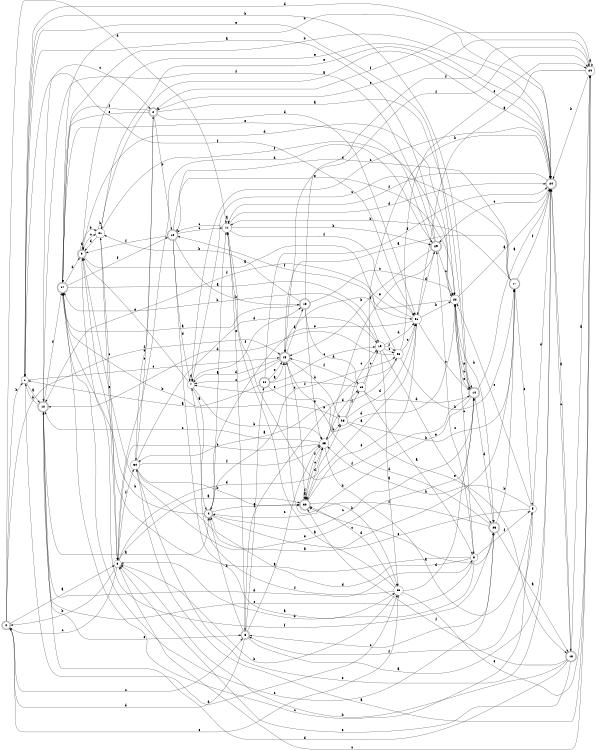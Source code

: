 digraph n28_9 {
__start0 [label="" shape="none"];

rankdir=LR;
size="8,5";

s0 [style="rounded,filled", color="black", fillcolor="white" shape="doublecircle", label="0"];
s1 [style="filled", color="black", fillcolor="white" shape="circle", label="1"];
s2 [style="rounded,filled", color="black", fillcolor="white" shape="doublecircle", label="2"];
s3 [style="filled", color="black", fillcolor="white" shape="circle", label="3"];
s4 [style="rounded,filled", color="black", fillcolor="white" shape="doublecircle", label="4"];
s5 [style="filled", color="black", fillcolor="white" shape="circle", label="5"];
s6 [style="rounded,filled", color="black", fillcolor="white" shape="doublecircle", label="6"];
s7 [style="filled", color="black", fillcolor="white" shape="circle", label="7"];
s8 [style="filled", color="black", fillcolor="white" shape="circle", label="8"];
s9 [style="rounded,filled", color="black", fillcolor="white" shape="doublecircle", label="9"];
s10 [style="rounded,filled", color="black", fillcolor="white" shape="doublecircle", label="10"];
s11 [style="filled", color="black", fillcolor="white" shape="circle", label="11"];
s12 [style="rounded,filled", color="black", fillcolor="white" shape="doublecircle", label="12"];
s13 [style="rounded,filled", color="black", fillcolor="white" shape="doublecircle", label="13"];
s14 [style="rounded,filled", color="black", fillcolor="white" shape="doublecircle", label="14"];
s15 [style="rounded,filled", color="black", fillcolor="white" shape="doublecircle", label="15"];
s16 [style="filled", color="black", fillcolor="white" shape="circle", label="16"];
s17 [style="rounded,filled", color="black", fillcolor="white" shape="doublecircle", label="17"];
s18 [style="rounded,filled", color="black", fillcolor="white" shape="doublecircle", label="18"];
s19 [style="filled", color="black", fillcolor="white" shape="circle", label="19"];
s20 [style="filled", color="black", fillcolor="white" shape="circle", label="20"];
s21 [style="filled", color="black", fillcolor="white" shape="circle", label="21"];
s22 [style="filled", color="black", fillcolor="white" shape="circle", label="22"];
s23 [style="rounded,filled", color="black", fillcolor="white" shape="doublecircle", label="23"];
s24 [style="rounded,filled", color="black", fillcolor="white" shape="doublecircle", label="24"];
s25 [style="filled", color="black", fillcolor="white" shape="circle", label="25"];
s26 [style="filled", color="black", fillcolor="white" shape="circle", label="26"];
s27 [style="rounded,filled", color="black", fillcolor="white" shape="doublecircle", label="27"];
s28 [style="filled", color="black", fillcolor="white" shape="circle", label="28"];
s29 [style="rounded,filled", color="black", fillcolor="white" shape="doublecircle", label="29"];
s30 [style="rounded,filled", color="black", fillcolor="white" shape="doublecircle", label="30"];
s31 [style="filled", color="black", fillcolor="white" shape="circle", label="31"];
s32 [style="rounded,filled", color="black", fillcolor="white" shape="doublecircle", label="32"];
s33 [style="filled", color="black", fillcolor="white" shape="circle", label="33"];
s34 [style="filled", color="black", fillcolor="white" shape="circle", label="34"];
s0 -> s3 [label="a"];
s0 -> s1 [label="b"];
s0 -> s6 [label="c"];
s0 -> s11 [label="d"];
s0 -> s33 [label="e"];
s0 -> s15 [label="f"];
s1 -> s12 [label="a"];
s1 -> s14 [label="b"];
s1 -> s15 [label="c"];
s1 -> s33 [label="d"];
s1 -> s22 [label="e"];
s1 -> s31 [label="f"];
s2 -> s14 [label="a"];
s2 -> s10 [label="b"];
s2 -> s34 [label="c"];
s2 -> s31 [label="d"];
s2 -> s27 [label="e"];
s2 -> s27 [label="f"];
s3 -> s30 [label="a"];
s3 -> s0 [label="b"];
s3 -> s0 [label="c"];
s3 -> s28 [label="d"];
s3 -> s21 [label="e"];
s3 -> s34 [label="f"];
s4 -> s11 [label="a"];
s4 -> s27 [label="b"];
s4 -> s14 [label="c"];
s4 -> s17 [label="d"];
s4 -> s30 [label="e"];
s4 -> s26 [label="f"];
s5 -> s9 [label="a"];
s5 -> s25 [label="b"];
s5 -> s27 [label="c"];
s5 -> s24 [label="d"];
s5 -> s22 [label="e"];
s5 -> s6 [label="f"];
s6 -> s24 [label="a"];
s6 -> s4 [label="b"];
s6 -> s25 [label="c"];
s6 -> s0 [label="d"];
s6 -> s26 [label="e"];
s6 -> s32 [label="f"];
s7 -> s4 [label="a"];
s7 -> s25 [label="b"];
s7 -> s24 [label="c"];
s7 -> s7 [label="d"];
s7 -> s9 [label="e"];
s7 -> s13 [label="f"];
s8 -> s9 [label="a"];
s8 -> s3 [label="b"];
s8 -> s29 [label="c"];
s8 -> s4 [label="d"];
s8 -> s12 [label="e"];
s8 -> s5 [label="f"];
s9 -> s31 [label="a"];
s9 -> s21 [label="b"];
s9 -> s21 [label="c"];
s9 -> s9 [label="d"];
s9 -> s24 [label="e"];
s9 -> s23 [label="f"];
s10 -> s33 [label="a"];
s10 -> s13 [label="b"];
s10 -> s11 [label="c"];
s10 -> s7 [label="d"];
s10 -> s22 [label="e"];
s10 -> s9 [label="f"];
s11 -> s11 [label="a"];
s11 -> s29 [label="b"];
s11 -> s10 [label="c"];
s11 -> s24 [label="d"];
s11 -> s6 [label="e"];
s11 -> s31 [label="f"];
s12 -> s4 [label="a"];
s12 -> s1 [label="b"];
s12 -> s2 [label="c"];
s12 -> s8 [label="d"];
s12 -> s6 [label="e"];
s12 -> s27 [label="f"];
s13 -> s27 [label="a"];
s13 -> s21 [label="b"];
s13 -> s22 [label="c"];
s13 -> s16 [label="d"];
s13 -> s25 [label="e"];
s13 -> s20 [label="f"];
s14 -> s24 [label="a"];
s14 -> s4 [label="b"];
s14 -> s22 [label="c"];
s14 -> s23 [label="d"];
s14 -> s22 [label="e"];
s14 -> s11 [label="f"];
s15 -> s13 [label="a"];
s15 -> s28 [label="b"];
s15 -> s7 [label="c"];
s15 -> s7 [label="d"];
s15 -> s30 [label="e"];
s15 -> s20 [label="f"];
s16 -> s8 [label="a"];
s16 -> s24 [label="b"];
s16 -> s19 [label="c"];
s16 -> s14 [label="d"];
s16 -> s7 [label="e"];
s16 -> s15 [label="f"];
s17 -> s15 [label="a"];
s17 -> s11 [label="b"];
s17 -> s7 [label="c"];
s17 -> s10 [label="d"];
s17 -> s5 [label="e"];
s17 -> s24 [label="f"];
s18 -> s20 [label="a"];
s18 -> s3 [label="b"];
s18 -> s24 [label="c"];
s18 -> s12 [label="d"];
s18 -> s3 [label="e"];
s18 -> s30 [label="f"];
s19 -> s33 [label="a"];
s19 -> s27 [label="b"];
s19 -> s26 [label="c"];
s19 -> s31 [label="d"];
s19 -> s23 [label="e"];
s19 -> s26 [label="f"];
s20 -> s31 [label="a"];
s20 -> s24 [label="b"];
s20 -> s3 [label="c"];
s20 -> s20 [label="d"];
s20 -> s2 [label="e"];
s20 -> s2 [label="f"];
s21 -> s24 [label="a"];
s21 -> s21 [label="b"];
s21 -> s3 [label="c"];
s21 -> s9 [label="d"];
s21 -> s24 [label="e"];
s21 -> s22 [label="f"];
s22 -> s24 [label="a"];
s22 -> s23 [label="b"];
s22 -> s8 [label="c"];
s22 -> s9 [label="d"];
s22 -> s14 [label="e"];
s22 -> s15 [label="f"];
s23 -> s18 [label="a"];
s23 -> s17 [label="b"];
s23 -> s6 [label="c"];
s23 -> s15 [label="d"];
s23 -> s30 [label="e"];
s23 -> s15 [label="f"];
s24 -> s18 [label="a"];
s24 -> s27 [label="b"];
s24 -> s29 [label="c"];
s24 -> s1 [label="d"];
s24 -> s34 [label="e"];
s24 -> s11 [label="f"];
s25 -> s5 [label="a"];
s25 -> s28 [label="b"];
s25 -> s12 [label="c"];
s25 -> s16 [label="d"];
s25 -> s3 [label="e"];
s25 -> s30 [label="f"];
s26 -> s34 [label="a"];
s26 -> s17 [label="b"];
s26 -> s31 [label="c"];
s26 -> s12 [label="d"];
s26 -> s20 [label="e"];
s26 -> s10 [label="f"];
s27 -> s19 [label="a"];
s27 -> s24 [label="b"];
s27 -> s23 [label="c"];
s27 -> s9 [label="d"];
s27 -> s29 [label="e"];
s27 -> s10 [label="f"];
s28 -> s1 [label="a"];
s28 -> s17 [label="b"];
s28 -> s19 [label="c"];
s28 -> s31 [label="d"];
s28 -> s18 [label="e"];
s28 -> s16 [label="f"];
s29 -> s1 [label="a"];
s29 -> s15 [label="b"];
s29 -> s22 [label="c"];
s29 -> s3 [label="d"];
s29 -> s25 [label="e"];
s29 -> s12 [label="f"];
s30 -> s30 [label="a"];
s30 -> s33 [label="b"];
s30 -> s25 [label="c"];
s30 -> s25 [label="d"];
s30 -> s31 [label="e"];
s30 -> s30 [label="f"];
s31 -> s30 [label="a"];
s31 -> s22 [label="b"];
s31 -> s14 [label="c"];
s31 -> s29 [label="d"];
s31 -> s4 [label="e"];
s31 -> s12 [label="f"];
s32 -> s15 [label="a"];
s32 -> s27 [label="b"];
s32 -> s19 [label="c"];
s32 -> s22 [label="d"];
s32 -> s15 [label="e"];
s32 -> s24 [label="f"];
s33 -> s11 [label="a"];
s33 -> s3 [label="b"];
s33 -> s30 [label="c"];
s33 -> s14 [label="d"];
s33 -> s20 [label="e"];
s33 -> s7 [label="f"];
s34 -> s20 [label="a"];
s34 -> s30 [label="b"];
s34 -> s2 [label="c"];
s34 -> s19 [label="d"];
s34 -> s14 [label="e"];
s34 -> s25 [label="f"];

}